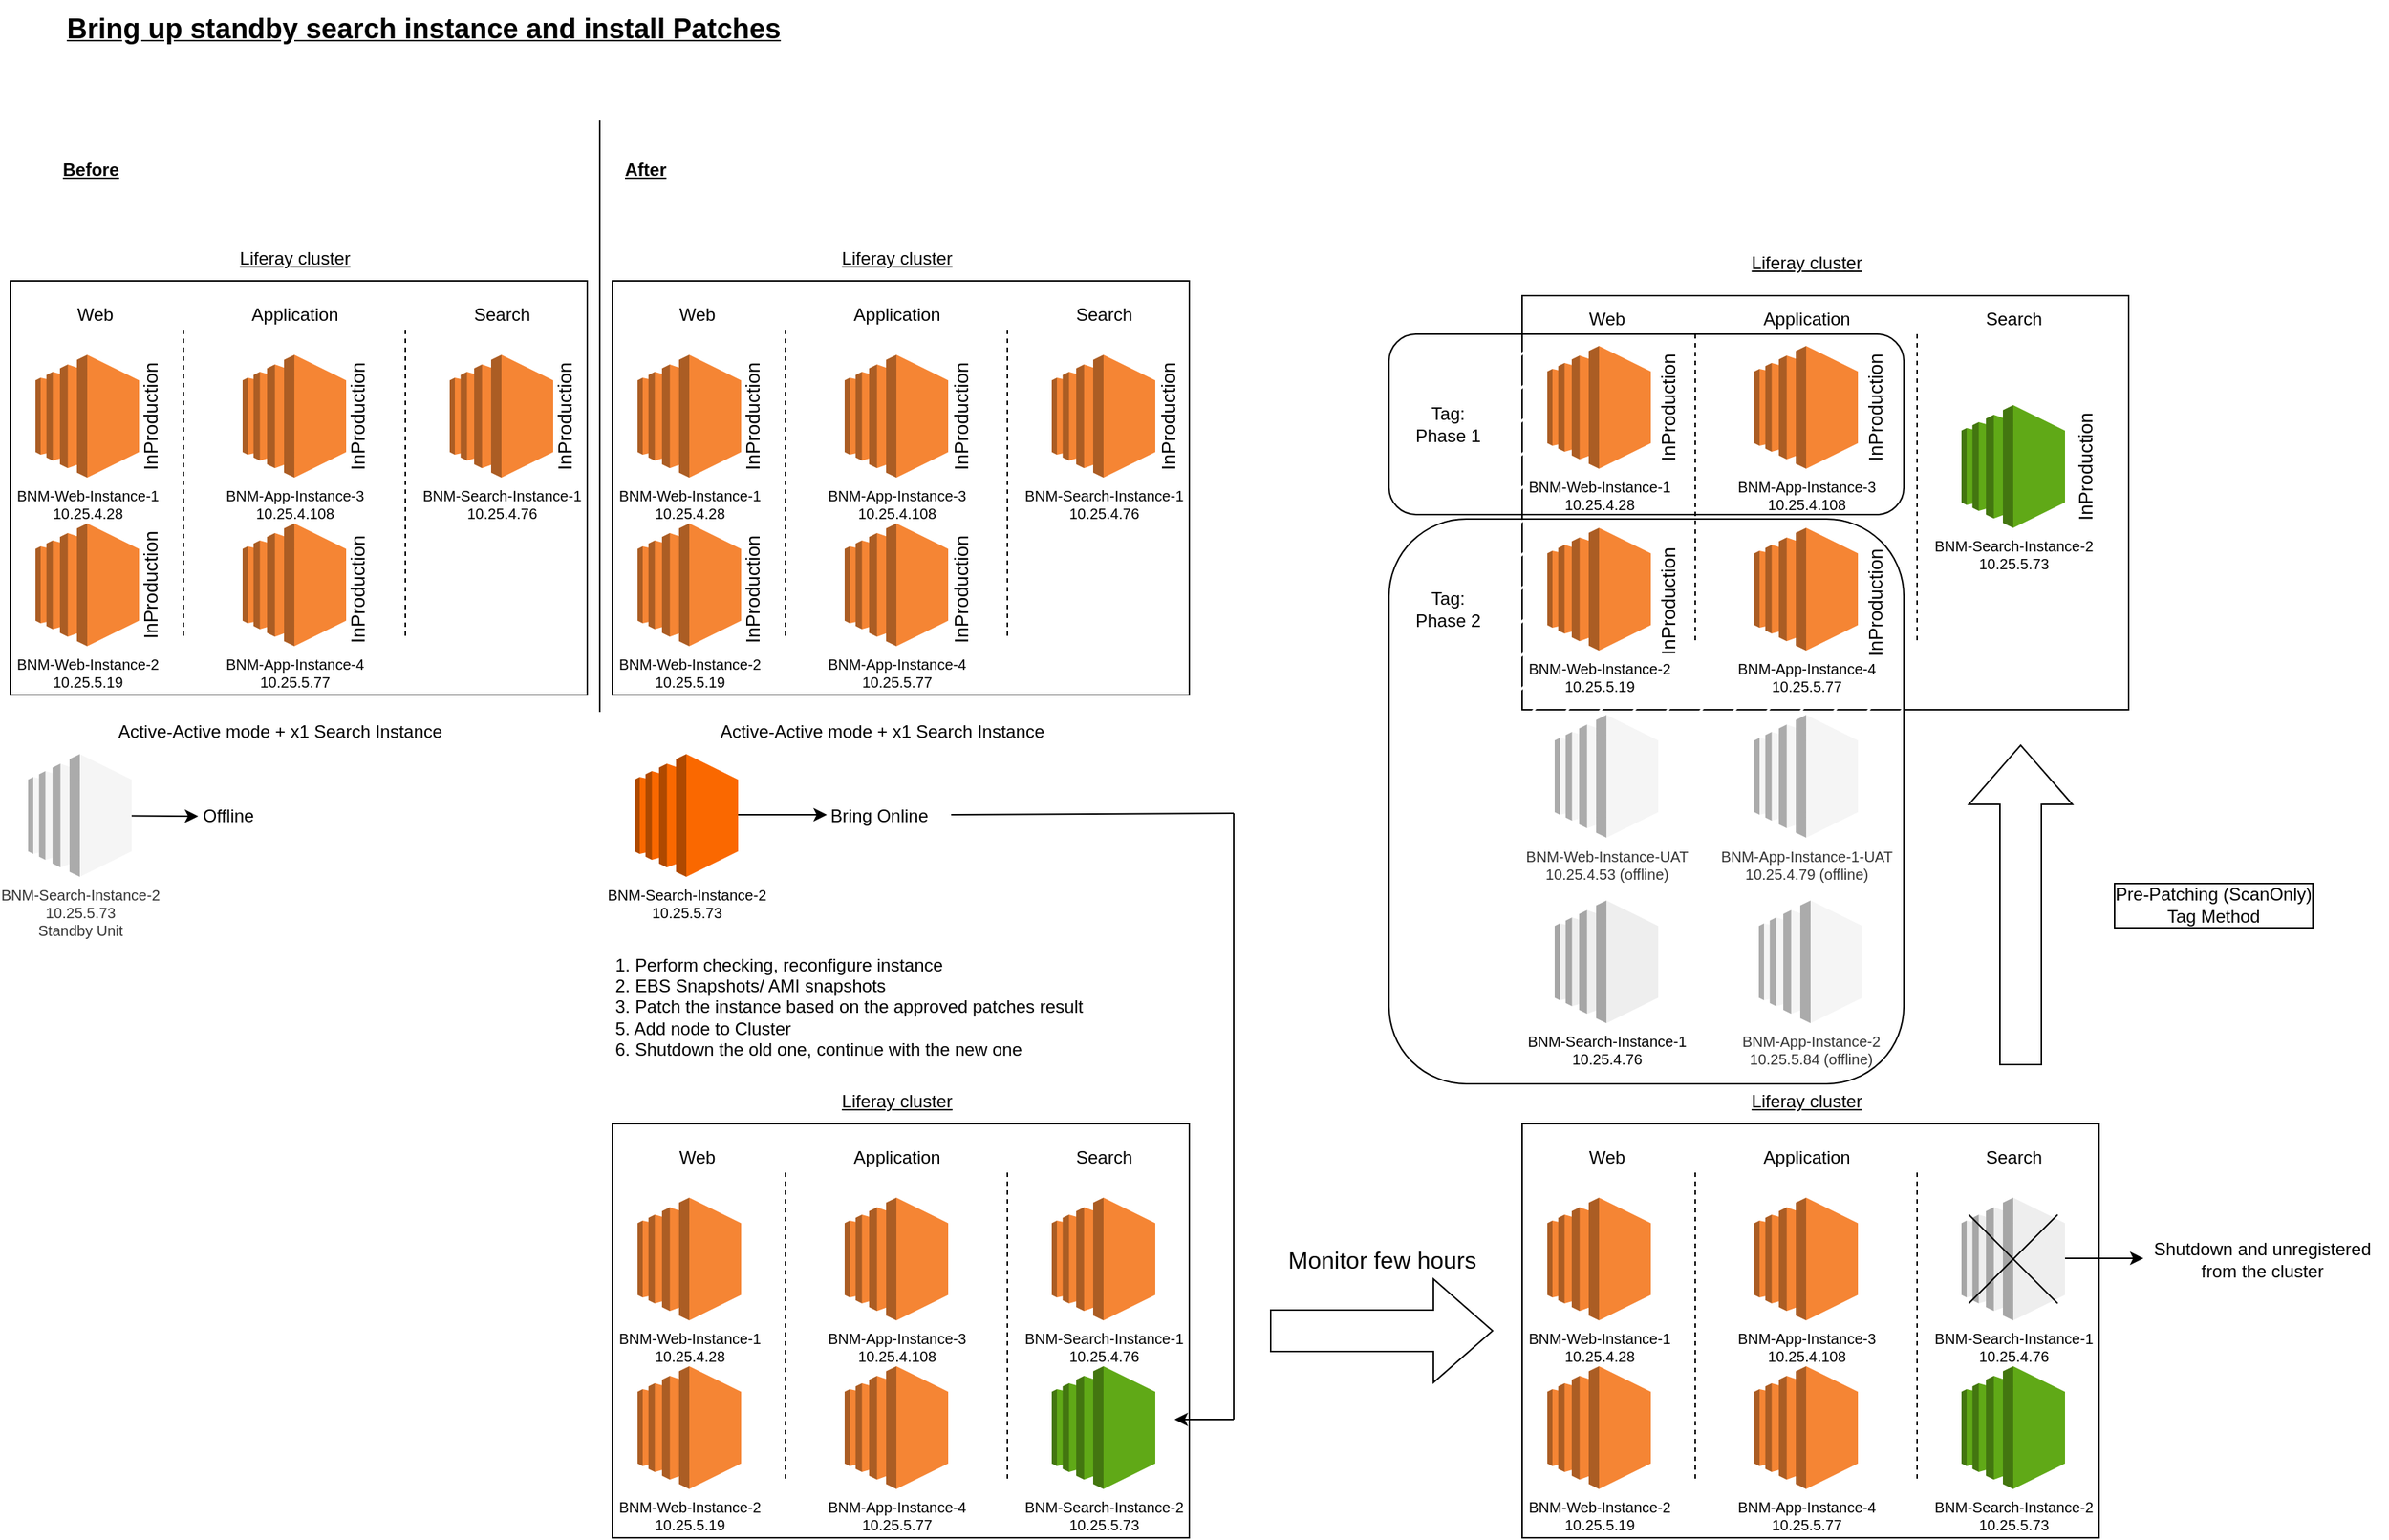 <mxfile version="23.0.1" type="github">
  <diagram name="Page-1" id="-mjlqebvSr8Z0SdgE8bW">
    <mxGraphModel dx="819" dy="383" grid="1" gridSize="10" guides="1" tooltips="1" connect="1" arrows="1" fold="1" page="1" pageScale="1" pageWidth="850" pageHeight="1100" math="0" shadow="0">
      <root>
        <mxCell id="0" />
        <mxCell id="1" parent="0" />
        <mxCell id="5FVByCgZ-Wp0GAzIwcAn-2" value="Bring up standby search instance and install Patches" style="text;html=1;align=center;verticalAlign=middle;resizable=0;points=[];autosize=1;strokeColor=none;fillColor=none;fontSize=19;fontStyle=5" parent="1" vertex="1">
          <mxGeometry x="32" y="40" width="510" height="40" as="geometry" />
        </mxCell>
        <mxCell id="5FVByCgZ-Wp0GAzIwcAn-3" value="Before" style="text;html=1;align=center;verticalAlign=middle;resizable=0;points=[];autosize=1;strokeColor=none;fillColor=none;fontStyle=5" parent="1" vertex="1">
          <mxGeometry x="32" y="140" width="60" height="30" as="geometry" />
        </mxCell>
        <mxCell id="5FVByCgZ-Wp0GAzIwcAn-5" value="" style="endArrow=none;html=1;rounded=0;" parent="1" edge="1">
          <mxGeometry width="50" height="50" relative="1" as="geometry">
            <mxPoint x="406.44" y="521.5" as="sourcePoint" />
            <mxPoint x="406.44" y="121.5" as="targetPoint" />
          </mxGeometry>
        </mxCell>
        <mxCell id="5FVByCgZ-Wp0GAzIwcAn-6" value="After" style="text;html=1;align=center;verticalAlign=middle;resizable=0;points=[];autosize=1;strokeColor=none;fillColor=none;fontStyle=5" parent="1" vertex="1">
          <mxGeometry x="412" y="140" width="50" height="30" as="geometry" />
        </mxCell>
        <mxCell id="TRkRwzScEhr-TnR55P3y-11" value="" style="rounded=0;whiteSpace=wrap;html=1;" parent="1" vertex="1">
          <mxGeometry x="8" y="230" width="390" height="280" as="geometry" />
        </mxCell>
        <mxCell id="5FVByCgZ-Wp0GAzIwcAn-1" value="BNM-Web-Instance-1&lt;br&gt;10.25.4.28" style="outlineConnect=0;dashed=0;verticalLabelPosition=bottom;verticalAlign=top;align=center;html=1;shape=mxgraph.aws3.ec2;fillColor=#F58534;gradientColor=none;shadow=0;fontSize=10;" parent="1" vertex="1">
          <mxGeometry x="25" y="280" width="70" height="83" as="geometry" />
        </mxCell>
        <mxCell id="5FVByCgZ-Wp0GAzIwcAn-4" value="BNM-Web-Instance-2&lt;br&gt;10.25.5.19" style="outlineConnect=0;dashed=0;verticalLabelPosition=bottom;verticalAlign=top;align=center;html=1;shape=mxgraph.aws3.ec2;fillColor=#F58534;gradientColor=none;shadow=0;fontSize=10;" parent="1" vertex="1">
          <mxGeometry x="25" y="394" width="70" height="83" as="geometry" />
        </mxCell>
        <mxCell id="TRkRwzScEhr-TnR55P3y-1" value="" style="endArrow=none;dashed=1;html=1;rounded=0;shadow=0;" parent="1" edge="1">
          <mxGeometry width="50" height="50" relative="1" as="geometry">
            <mxPoint x="125" y="470" as="sourcePoint" />
            <mxPoint x="125" y="260" as="targetPoint" />
          </mxGeometry>
        </mxCell>
        <mxCell id="TRkRwzScEhr-TnR55P3y-2" value="BNM-App-Instance-3&lt;br&gt;10.25.4.108" style="outlineConnect=0;dashed=0;verticalLabelPosition=bottom;verticalAlign=top;align=center;html=1;shape=mxgraph.aws3.ec2;fillColor=#F58534;gradientColor=none;shadow=0;fontSize=10;" parent="1" vertex="1">
          <mxGeometry x="165" y="280" width="70" height="83" as="geometry" />
        </mxCell>
        <mxCell id="TRkRwzScEhr-TnR55P3y-3" value="BNM-App-Instance-4&lt;br&gt;10.25.5.77" style="outlineConnect=0;dashed=0;verticalLabelPosition=bottom;verticalAlign=top;align=center;html=1;shape=mxgraph.aws3.ec2;fillColor=#F58534;gradientColor=none;shadow=0;fontSize=10;" parent="1" vertex="1">
          <mxGeometry x="165" y="394" width="70" height="83" as="geometry" />
        </mxCell>
        <mxCell id="TRkRwzScEhr-TnR55P3y-4" value="" style="endArrow=none;dashed=1;html=1;rounded=0;shadow=0;" parent="1" edge="1">
          <mxGeometry width="50" height="50" relative="1" as="geometry">
            <mxPoint x="275" y="470" as="sourcePoint" />
            <mxPoint x="275" y="260" as="targetPoint" />
          </mxGeometry>
        </mxCell>
        <mxCell id="TRkRwzScEhr-TnR55P3y-5" value="BNM-Search-Instance-1&lt;br&gt;10.25.4.76" style="outlineConnect=0;dashed=0;verticalLabelPosition=bottom;verticalAlign=top;align=center;html=1;shape=mxgraph.aws3.ec2;fillColor=#F58534;gradientColor=none;shadow=0;fontSize=10;" parent="1" vertex="1">
          <mxGeometry x="305" y="280" width="70" height="83" as="geometry" />
        </mxCell>
        <mxCell id="TRkRwzScEhr-TnR55P3y-7" value="Web" style="text;html=1;align=center;verticalAlign=middle;resizable=0;points=[];autosize=1;strokeColor=none;fillColor=none;shadow=0;" parent="1" vertex="1">
          <mxGeometry x="40" y="238" width="50" height="30" as="geometry" />
        </mxCell>
        <mxCell id="TRkRwzScEhr-TnR55P3y-8" value="Application" style="text;html=1;align=center;verticalAlign=middle;resizable=0;points=[];autosize=1;strokeColor=none;fillColor=none;shadow=0;" parent="1" vertex="1">
          <mxGeometry x="160" y="238" width="80" height="30" as="geometry" />
        </mxCell>
        <mxCell id="TRkRwzScEhr-TnR55P3y-9" value="Search" style="text;html=1;align=center;verticalAlign=middle;resizable=0;points=[];autosize=1;strokeColor=none;fillColor=none;shadow=0;" parent="1" vertex="1">
          <mxGeometry x="310" y="238" width="60" height="30" as="geometry" />
        </mxCell>
        <mxCell id="TRkRwzScEhr-TnR55P3y-12" value="Liferay cluster" style="text;html=1;align=center;verticalAlign=middle;resizable=0;points=[];autosize=1;strokeColor=none;fillColor=none;fontStyle=4" parent="1" vertex="1">
          <mxGeometry x="150" y="200" width="100" height="30" as="geometry" />
        </mxCell>
        <mxCell id="TRkRwzScEhr-TnR55P3y-14" value="Active-Active mode + x1 Search Instance" style="text;html=1;align=center;verticalAlign=middle;resizable=0;points=[];autosize=1;strokeColor=none;fillColor=none;" parent="1" vertex="1">
          <mxGeometry x="70" y="520" width="240" height="30" as="geometry" />
        </mxCell>
        <mxCell id="TRkRwzScEhr-TnR55P3y-15" value="" style="endArrow=classic;html=1;rounded=0;" parent="1" source="TRkRwzScEhr-TnR55P3y-13" edge="1">
          <mxGeometry width="50" height="50" relative="1" as="geometry">
            <mxPoint x="337.5" y="420" as="sourcePoint" />
            <mxPoint x="135" y="592" as="targetPoint" />
          </mxGeometry>
        </mxCell>
        <mxCell id="TRkRwzScEhr-TnR55P3y-13" value="BNM-Search-Instance-2&lt;br&gt;10.25.5.73&lt;br&gt;Standby Unit" style="outlineConnect=0;dashed=0;verticalLabelPosition=bottom;verticalAlign=top;align=center;html=1;shape=mxgraph.aws3.ec2;fillColor=#f5f5f5;shadow=0;fontSize=10;fontColor=#333333;strokeColor=#666666;" parent="1" vertex="1">
          <mxGeometry x="20" y="550" width="70" height="83" as="geometry" />
        </mxCell>
        <mxCell id="TRkRwzScEhr-TnR55P3y-17" value="Offline" style="text;html=1;align=center;verticalAlign=middle;resizable=0;points=[];autosize=1;strokeColor=none;fillColor=none;labelBackgroundColor=none;labelBorderColor=none;" parent="1" vertex="1">
          <mxGeometry x="125" y="576.5" width="60" height="30" as="geometry" />
        </mxCell>
        <mxCell id="TRkRwzScEhr-TnR55P3y-18" value="" style="rounded=0;whiteSpace=wrap;html=1;" parent="1" vertex="1">
          <mxGeometry x="415" y="230" width="390" height="280" as="geometry" />
        </mxCell>
        <mxCell id="TRkRwzScEhr-TnR55P3y-19" value="BNM-Web-Instance-1&lt;br&gt;10.25.4.28" style="outlineConnect=0;dashed=0;verticalLabelPosition=bottom;verticalAlign=top;align=center;html=1;shape=mxgraph.aws3.ec2;fillColor=#F58534;gradientColor=none;shadow=0;fontSize=10;" parent="1" vertex="1">
          <mxGeometry x="432" y="280" width="70" height="83" as="geometry" />
        </mxCell>
        <mxCell id="TRkRwzScEhr-TnR55P3y-20" value="BNM-Web-Instance-2&lt;br&gt;10.25.5.19" style="outlineConnect=0;dashed=0;verticalLabelPosition=bottom;verticalAlign=top;align=center;html=1;shape=mxgraph.aws3.ec2;fillColor=#F58534;gradientColor=none;shadow=0;fontSize=10;" parent="1" vertex="1">
          <mxGeometry x="432" y="394" width="70" height="83" as="geometry" />
        </mxCell>
        <mxCell id="TRkRwzScEhr-TnR55P3y-21" value="" style="endArrow=none;dashed=1;html=1;rounded=0;shadow=0;" parent="1" edge="1">
          <mxGeometry width="50" height="50" relative="1" as="geometry">
            <mxPoint x="532" y="470" as="sourcePoint" />
            <mxPoint x="532" y="260" as="targetPoint" />
          </mxGeometry>
        </mxCell>
        <mxCell id="TRkRwzScEhr-TnR55P3y-22" value="BNM-App-Instance-3&lt;br&gt;10.25.4.108" style="outlineConnect=0;dashed=0;verticalLabelPosition=bottom;verticalAlign=top;align=center;html=1;shape=mxgraph.aws3.ec2;fillColor=#F58534;gradientColor=none;shadow=0;fontSize=10;" parent="1" vertex="1">
          <mxGeometry x="572" y="280" width="70" height="83" as="geometry" />
        </mxCell>
        <mxCell id="TRkRwzScEhr-TnR55P3y-23" value="BNM-App-Instance-4&lt;br&gt;10.25.5.77" style="outlineConnect=0;dashed=0;verticalLabelPosition=bottom;verticalAlign=top;align=center;html=1;shape=mxgraph.aws3.ec2;fillColor=#F58534;gradientColor=none;shadow=0;fontSize=10;" parent="1" vertex="1">
          <mxGeometry x="572" y="394" width="70" height="83" as="geometry" />
        </mxCell>
        <mxCell id="TRkRwzScEhr-TnR55P3y-24" value="" style="endArrow=none;dashed=1;html=1;rounded=0;shadow=0;" parent="1" edge="1">
          <mxGeometry width="50" height="50" relative="1" as="geometry">
            <mxPoint x="682" y="470" as="sourcePoint" />
            <mxPoint x="682" y="260" as="targetPoint" />
          </mxGeometry>
        </mxCell>
        <mxCell id="TRkRwzScEhr-TnR55P3y-25" value="BNM-Search-Instance-1&lt;br&gt;10.25.4.76" style="outlineConnect=0;dashed=0;verticalLabelPosition=bottom;verticalAlign=top;align=center;html=1;shape=mxgraph.aws3.ec2;fillColor=#F58534;gradientColor=none;shadow=0;fontSize=10;" parent="1" vertex="1">
          <mxGeometry x="712" y="280" width="70" height="83" as="geometry" />
        </mxCell>
        <mxCell id="TRkRwzScEhr-TnR55P3y-26" value="Web" style="text;html=1;align=center;verticalAlign=middle;resizable=0;points=[];autosize=1;strokeColor=none;fillColor=none;shadow=0;" parent="1" vertex="1">
          <mxGeometry x="447" y="238" width="50" height="30" as="geometry" />
        </mxCell>
        <mxCell id="TRkRwzScEhr-TnR55P3y-27" value="Application" style="text;html=1;align=center;verticalAlign=middle;resizable=0;points=[];autosize=1;strokeColor=none;fillColor=none;shadow=0;" parent="1" vertex="1">
          <mxGeometry x="567" y="238" width="80" height="30" as="geometry" />
        </mxCell>
        <mxCell id="TRkRwzScEhr-TnR55P3y-28" value="Search" style="text;html=1;align=center;verticalAlign=middle;resizable=0;points=[];autosize=1;strokeColor=none;fillColor=none;shadow=0;" parent="1" vertex="1">
          <mxGeometry x="717" y="238" width="60" height="30" as="geometry" />
        </mxCell>
        <mxCell id="TRkRwzScEhr-TnR55P3y-29" value="Liferay cluster" style="text;html=1;align=center;verticalAlign=middle;resizable=0;points=[];autosize=1;strokeColor=none;fillColor=none;fontStyle=4" parent="1" vertex="1">
          <mxGeometry x="557" y="200" width="100" height="30" as="geometry" />
        </mxCell>
        <mxCell id="TRkRwzScEhr-TnR55P3y-30" value="Active-Active mode + x1 Search Instance" style="text;html=1;align=center;verticalAlign=middle;resizable=0;points=[];autosize=1;strokeColor=none;fillColor=none;" parent="1" vertex="1">
          <mxGeometry x="477" y="520" width="240" height="30" as="geometry" />
        </mxCell>
        <mxCell id="TRkRwzScEhr-TnR55P3y-31" value="" style="endArrow=classic;html=1;rounded=0;" parent="1" edge="1">
          <mxGeometry width="50" height="50" relative="1" as="geometry">
            <mxPoint x="460" y="590.997" as="sourcePoint" />
            <mxPoint x="560" y="591" as="targetPoint" />
          </mxGeometry>
        </mxCell>
        <mxCell id="TRkRwzScEhr-TnR55P3y-32" value="BNM-Search-Instance-2&lt;br&gt;10.25.5.73" style="outlineConnect=0;dashed=0;verticalLabelPosition=bottom;verticalAlign=top;align=center;html=1;shape=mxgraph.aws3.ec2;fillColor=#fa6800;shadow=0;fontSize=10;fontColor=#000000;strokeColor=#C73500;" parent="1" vertex="1">
          <mxGeometry x="430" y="550" width="70" height="83" as="geometry" />
        </mxCell>
        <mxCell id="TRkRwzScEhr-TnR55P3y-33" value="Bring Online" style="text;html=1;align=center;verticalAlign=middle;resizable=0;points=[];autosize=1;strokeColor=none;fillColor=none;labelBackgroundColor=none;labelBorderColor=none;" parent="1" vertex="1">
          <mxGeometry x="550" y="576.5" width="90" height="30" as="geometry" />
        </mxCell>
        <mxCell id="TRkRwzScEhr-TnR55P3y-35" value="1. Perform checking, reconfigure instance&lt;br&gt;2. EBS Snapshots/ AMI snapshots&lt;br&gt;3. Patch the instance based on the approved patches result&lt;br&gt;5. Add node to Cluster&lt;br&gt;6. Shutdown the old one, continue with the new one" style="text;html=1;align=left;verticalAlign=middle;resizable=0;points=[];autosize=1;strokeColor=none;fillColor=none;" parent="1" vertex="1">
          <mxGeometry x="415" y="676" width="340" height="90" as="geometry" />
        </mxCell>
        <mxCell id="TRkRwzScEhr-TnR55P3y-48" value="" style="rounded=0;whiteSpace=wrap;html=1;" parent="1" vertex="1">
          <mxGeometry x="415" y="800" width="390" height="280" as="geometry" />
        </mxCell>
        <mxCell id="TRkRwzScEhr-TnR55P3y-49" value="BNM-Web-Instance-1&lt;br&gt;10.25.4.28" style="outlineConnect=0;dashed=0;verticalLabelPosition=bottom;verticalAlign=top;align=center;html=1;shape=mxgraph.aws3.ec2;fillColor=#F58534;gradientColor=none;shadow=0;fontSize=10;" parent="1" vertex="1">
          <mxGeometry x="432" y="850" width="70" height="83" as="geometry" />
        </mxCell>
        <mxCell id="TRkRwzScEhr-TnR55P3y-50" value="BNM-Web-Instance-2&lt;br&gt;10.25.5.19" style="outlineConnect=0;dashed=0;verticalLabelPosition=bottom;verticalAlign=top;align=center;html=1;shape=mxgraph.aws3.ec2;fillColor=#F58534;gradientColor=none;shadow=0;fontSize=10;" parent="1" vertex="1">
          <mxGeometry x="432" y="964" width="70" height="83" as="geometry" />
        </mxCell>
        <mxCell id="TRkRwzScEhr-TnR55P3y-51" value="" style="endArrow=none;dashed=1;html=1;rounded=0;shadow=0;" parent="1" edge="1">
          <mxGeometry width="50" height="50" relative="1" as="geometry">
            <mxPoint x="532" y="1040" as="sourcePoint" />
            <mxPoint x="532" y="830" as="targetPoint" />
          </mxGeometry>
        </mxCell>
        <mxCell id="TRkRwzScEhr-TnR55P3y-52" value="BNM-App-Instance-3&lt;br&gt;10.25.4.108" style="outlineConnect=0;dashed=0;verticalLabelPosition=bottom;verticalAlign=top;align=center;html=1;shape=mxgraph.aws3.ec2;fillColor=#F58534;gradientColor=none;shadow=0;fontSize=10;" parent="1" vertex="1">
          <mxGeometry x="572" y="850" width="70" height="83" as="geometry" />
        </mxCell>
        <mxCell id="TRkRwzScEhr-TnR55P3y-53" value="BNM-App-Instance-4&lt;br&gt;10.25.5.77" style="outlineConnect=0;dashed=0;verticalLabelPosition=bottom;verticalAlign=top;align=center;html=1;shape=mxgraph.aws3.ec2;fillColor=#F58534;gradientColor=none;shadow=0;fontSize=10;" parent="1" vertex="1">
          <mxGeometry x="572" y="964" width="70" height="83" as="geometry" />
        </mxCell>
        <mxCell id="TRkRwzScEhr-TnR55P3y-54" value="" style="endArrow=none;dashed=1;html=1;rounded=0;shadow=0;" parent="1" edge="1">
          <mxGeometry width="50" height="50" relative="1" as="geometry">
            <mxPoint x="682" y="1040" as="sourcePoint" />
            <mxPoint x="682" y="830" as="targetPoint" />
          </mxGeometry>
        </mxCell>
        <mxCell id="TRkRwzScEhr-TnR55P3y-55" value="BNM-Search-Instance-1&lt;br&gt;10.25.4.76" style="outlineConnect=0;dashed=0;verticalLabelPosition=bottom;verticalAlign=top;align=center;html=1;shape=mxgraph.aws3.ec2;fillColor=#F58534;gradientColor=none;shadow=0;fontSize=10;" parent="1" vertex="1">
          <mxGeometry x="712" y="850" width="70" height="83" as="geometry" />
        </mxCell>
        <mxCell id="TRkRwzScEhr-TnR55P3y-56" value="Web" style="text;html=1;align=center;verticalAlign=middle;resizable=0;points=[];autosize=1;strokeColor=none;fillColor=none;shadow=0;" parent="1" vertex="1">
          <mxGeometry x="447" y="808" width="50" height="30" as="geometry" />
        </mxCell>
        <mxCell id="TRkRwzScEhr-TnR55P3y-57" value="Application" style="text;html=1;align=center;verticalAlign=middle;resizable=0;points=[];autosize=1;strokeColor=none;fillColor=none;shadow=0;" parent="1" vertex="1">
          <mxGeometry x="567" y="808" width="80" height="30" as="geometry" />
        </mxCell>
        <mxCell id="TRkRwzScEhr-TnR55P3y-58" value="Search" style="text;html=1;align=center;verticalAlign=middle;resizable=0;points=[];autosize=1;strokeColor=none;fillColor=none;shadow=0;" parent="1" vertex="1">
          <mxGeometry x="717" y="808" width="60" height="30" as="geometry" />
        </mxCell>
        <mxCell id="TRkRwzScEhr-TnR55P3y-59" value="Liferay cluster" style="text;html=1;align=center;verticalAlign=middle;resizable=0;points=[];autosize=1;strokeColor=none;fillColor=none;fontStyle=4" parent="1" vertex="1">
          <mxGeometry x="557" y="770" width="100" height="30" as="geometry" />
        </mxCell>
        <mxCell id="TRkRwzScEhr-TnR55P3y-61" value="" style="endArrow=none;html=1;rounded=0;" parent="1" edge="1">
          <mxGeometry width="50" height="50" relative="1" as="geometry">
            <mxPoint x="644" y="591" as="sourcePoint" />
            <mxPoint x="835" y="590" as="targetPoint" />
          </mxGeometry>
        </mxCell>
        <mxCell id="TRkRwzScEhr-TnR55P3y-62" value="" style="endArrow=none;html=1;rounded=0;" parent="1" edge="1">
          <mxGeometry width="50" height="50" relative="1" as="geometry">
            <mxPoint x="835" y="1000" as="sourcePoint" />
            <mxPoint x="835" y="590" as="targetPoint" />
          </mxGeometry>
        </mxCell>
        <mxCell id="TRkRwzScEhr-TnR55P3y-63" value="" style="endArrow=classic;html=1;rounded=0;" parent="1" edge="1">
          <mxGeometry width="50" height="50" relative="1" as="geometry">
            <mxPoint x="835" y="1000" as="sourcePoint" />
            <mxPoint x="795" y="1000" as="targetPoint" />
          </mxGeometry>
        </mxCell>
        <mxCell id="TRkRwzScEhr-TnR55P3y-64" value="BNM-Search-Instance-2&lt;br&gt;10.25.5.73" style="outlineConnect=0;dashed=0;verticalLabelPosition=bottom;verticalAlign=top;align=center;html=1;shape=mxgraph.aws3.ec2;fillColor=#60a917;shadow=0;fontSize=10;fontColor=#000000;strokeColor=#2D7600;" parent="1" vertex="1">
          <mxGeometry x="712" y="964" width="70" height="83" as="geometry" />
        </mxCell>
        <mxCell id="TRkRwzScEhr-TnR55P3y-78" value="" style="rounded=0;whiteSpace=wrap;html=1;" parent="1" vertex="1">
          <mxGeometry x="1030" y="800" width="390" height="280" as="geometry" />
        </mxCell>
        <mxCell id="TRkRwzScEhr-TnR55P3y-79" value="BNM-Web-Instance-1&lt;br&gt;10.25.4.28" style="outlineConnect=0;dashed=0;verticalLabelPosition=bottom;verticalAlign=top;align=center;html=1;shape=mxgraph.aws3.ec2;fillColor=#F58534;gradientColor=none;shadow=0;fontSize=10;" parent="1" vertex="1">
          <mxGeometry x="1047" y="850" width="70" height="83" as="geometry" />
        </mxCell>
        <mxCell id="TRkRwzScEhr-TnR55P3y-80" value="BNM-Web-Instance-2&lt;br&gt;10.25.5.19" style="outlineConnect=0;dashed=0;verticalLabelPosition=bottom;verticalAlign=top;align=center;html=1;shape=mxgraph.aws3.ec2;fillColor=#F58534;gradientColor=none;shadow=0;fontSize=10;" parent="1" vertex="1">
          <mxGeometry x="1047" y="964" width="70" height="83" as="geometry" />
        </mxCell>
        <mxCell id="TRkRwzScEhr-TnR55P3y-81" value="" style="endArrow=none;dashed=1;html=1;rounded=0;shadow=0;" parent="1" edge="1">
          <mxGeometry width="50" height="50" relative="1" as="geometry">
            <mxPoint x="1147" y="1040" as="sourcePoint" />
            <mxPoint x="1147" y="830" as="targetPoint" />
          </mxGeometry>
        </mxCell>
        <mxCell id="TRkRwzScEhr-TnR55P3y-82" value="BNM-App-Instance-3&lt;br&gt;10.25.4.108" style="outlineConnect=0;dashed=0;verticalLabelPosition=bottom;verticalAlign=top;align=center;html=1;shape=mxgraph.aws3.ec2;fillColor=#F58534;gradientColor=none;shadow=0;fontSize=10;" parent="1" vertex="1">
          <mxGeometry x="1187" y="850" width="70" height="83" as="geometry" />
        </mxCell>
        <mxCell id="TRkRwzScEhr-TnR55P3y-83" value="BNM-App-Instance-4&lt;br&gt;10.25.5.77" style="outlineConnect=0;dashed=0;verticalLabelPosition=bottom;verticalAlign=top;align=center;html=1;shape=mxgraph.aws3.ec2;fillColor=#F58534;gradientColor=none;shadow=0;fontSize=10;" parent="1" vertex="1">
          <mxGeometry x="1187" y="964" width="70" height="83" as="geometry" />
        </mxCell>
        <mxCell id="TRkRwzScEhr-TnR55P3y-84" value="" style="endArrow=none;dashed=1;html=1;rounded=0;shadow=0;" parent="1" edge="1">
          <mxGeometry width="50" height="50" relative="1" as="geometry">
            <mxPoint x="1297" y="1040" as="sourcePoint" />
            <mxPoint x="1297" y="830" as="targetPoint" />
          </mxGeometry>
        </mxCell>
        <mxCell id="TRkRwzScEhr-TnR55P3y-86" value="Web" style="text;html=1;align=center;verticalAlign=middle;resizable=0;points=[];autosize=1;strokeColor=none;fillColor=none;shadow=0;" parent="1" vertex="1">
          <mxGeometry x="1062" y="808" width="50" height="30" as="geometry" />
        </mxCell>
        <mxCell id="TRkRwzScEhr-TnR55P3y-87" value="Application" style="text;html=1;align=center;verticalAlign=middle;resizable=0;points=[];autosize=1;strokeColor=none;fillColor=none;shadow=0;" parent="1" vertex="1">
          <mxGeometry x="1182" y="808" width="80" height="30" as="geometry" />
        </mxCell>
        <mxCell id="TRkRwzScEhr-TnR55P3y-88" value="Search" style="text;html=1;align=center;verticalAlign=middle;resizable=0;points=[];autosize=1;strokeColor=none;fillColor=none;shadow=0;" parent="1" vertex="1">
          <mxGeometry x="1332" y="808" width="60" height="30" as="geometry" />
        </mxCell>
        <mxCell id="TRkRwzScEhr-TnR55P3y-90" value="BNM-Search-Instance-2&lt;br&gt;10.25.5.73" style="outlineConnect=0;dashed=0;verticalLabelPosition=bottom;verticalAlign=top;align=center;html=1;shape=mxgraph.aws3.ec2;fillColor=#60a917;shadow=0;fontSize=10;fontColor=#000000;strokeColor=#2D7600;" parent="1" vertex="1">
          <mxGeometry x="1327" y="964" width="70" height="83" as="geometry" />
        </mxCell>
        <mxCell id="TRkRwzScEhr-TnR55P3y-91" value="Monitor few hours" style="text;html=1;align=center;verticalAlign=middle;resizable=0;points=[];autosize=1;strokeColor=none;fillColor=none;fontSize=16;" parent="1" vertex="1">
          <mxGeometry x="860" y="876.5" width="150" height="30" as="geometry" />
        </mxCell>
        <mxCell id="TRkRwzScEhr-TnR55P3y-93" value="" style="endArrow=classic;html=1;rounded=0;" parent="1" edge="1">
          <mxGeometry width="50" height="50" relative="1" as="geometry">
            <mxPoint x="1340" y="891" as="sourcePoint" />
            <mxPoint x="1450" y="891" as="targetPoint" />
          </mxGeometry>
        </mxCell>
        <mxCell id="TRkRwzScEhr-TnR55P3y-85" value="BNM-Search-Instance-1&lt;br&gt;10.25.4.76" style="outlineConnect=0;dashed=0;verticalLabelPosition=bottom;verticalAlign=top;align=center;html=1;shape=mxgraph.aws3.ec2;fillColor=#eeeeee;shadow=0;fontSize=10;strokeColor=#36393d;" parent="1" vertex="1">
          <mxGeometry x="1327" y="850" width="70" height="83" as="geometry" />
        </mxCell>
        <mxCell id="TRkRwzScEhr-TnR55P3y-94" value="Shutdown and unregistered &lt;br&gt;from the cluster" style="text;html=1;align=center;verticalAlign=middle;resizable=0;points=[];autosize=1;strokeColor=none;fillColor=none;" parent="1" vertex="1">
          <mxGeometry x="1445" y="871.5" width="170" height="40" as="geometry" />
        </mxCell>
        <mxCell id="TRkRwzScEhr-TnR55P3y-98" value="" style="shape=mxgraph.sysml.x;" parent="1" vertex="1">
          <mxGeometry x="1332" y="861.5" width="60" height="60" as="geometry" />
        </mxCell>
        <mxCell id="TRkRwzScEhr-TnR55P3y-103" value="" style="rounded=0;whiteSpace=wrap;html=1;" parent="1" vertex="1">
          <mxGeometry x="1030" y="240" width="410" height="280" as="geometry" />
        </mxCell>
        <mxCell id="TRkRwzScEhr-TnR55P3y-109" value="" style="endArrow=none;dashed=1;html=1;rounded=0;shadow=0;" parent="1" edge="1">
          <mxGeometry width="50" height="50" relative="1" as="geometry">
            <mxPoint x="1297" y="473" as="sourcePoint" />
            <mxPoint x="1297" y="263" as="targetPoint" />
          </mxGeometry>
        </mxCell>
        <mxCell id="TRkRwzScEhr-TnR55P3y-110" value="Web" style="text;html=1;align=center;verticalAlign=middle;resizable=0;points=[];autosize=1;strokeColor=none;fillColor=none;shadow=0;" parent="1" vertex="1">
          <mxGeometry x="1062" y="241" width="50" height="30" as="geometry" />
        </mxCell>
        <mxCell id="TRkRwzScEhr-TnR55P3y-111" value="Application" style="text;html=1;align=center;verticalAlign=middle;resizable=0;points=[];autosize=1;strokeColor=none;fillColor=none;shadow=0;" parent="1" vertex="1">
          <mxGeometry x="1182" y="241" width="80" height="30" as="geometry" />
        </mxCell>
        <mxCell id="TRkRwzScEhr-TnR55P3y-112" value="Search" style="text;html=1;align=center;verticalAlign=middle;resizable=0;points=[];autosize=1;strokeColor=none;fillColor=none;shadow=0;" parent="1" vertex="1">
          <mxGeometry x="1332" y="241" width="60" height="30" as="geometry" />
        </mxCell>
        <mxCell id="TRkRwzScEhr-TnR55P3y-113" value="BNM-Search-Instance-2&lt;br&gt;10.25.5.73" style="outlineConnect=0;dashed=0;verticalLabelPosition=bottom;verticalAlign=top;align=center;html=1;shape=mxgraph.aws3.ec2;fillColor=#60a917;shadow=0;fontSize=10;fontColor=#000000;strokeColor=#2D7600;" parent="1" vertex="1">
          <mxGeometry x="1327" y="314" width="70" height="83" as="geometry" />
        </mxCell>
        <mxCell id="TRkRwzScEhr-TnR55P3y-118" value="Pre-Patching (ScanOnly)&lt;br&gt;Tag Method" style="text;html=1;align=center;verticalAlign=middle;resizable=0;points=[];autosize=1;strokeColor=none;fillColor=none;labelBackgroundColor=none;labelBorderColor=default;" parent="1" vertex="1">
          <mxGeometry x="1417" y="632" width="160" height="40" as="geometry" />
        </mxCell>
        <mxCell id="TRkRwzScEhr-TnR55P3y-120" value="Liferay cluster" style="text;html=1;align=center;verticalAlign=middle;resizable=0;points=[];autosize=1;strokeColor=none;fillColor=none;fontStyle=4" parent="1" vertex="1">
          <mxGeometry x="1172" y="770" width="100" height="30" as="geometry" />
        </mxCell>
        <mxCell id="TRkRwzScEhr-TnR55P3y-122" value="Liferay cluster" style="text;html=1;align=center;verticalAlign=middle;resizable=0;points=[];autosize=1;strokeColor=none;fillColor=none;fontStyle=4" parent="1" vertex="1">
          <mxGeometry x="1172" y="203" width="100" height="30" as="geometry" />
        </mxCell>
        <mxCell id="TRkRwzScEhr-TnR55P3y-127" value="" style="rounded=1;whiteSpace=wrap;html=1;fillStyle=hatch;" parent="1" vertex="1">
          <mxGeometry x="940" y="266" width="348" height="122" as="geometry" />
        </mxCell>
        <mxCell id="TRkRwzScEhr-TnR55P3y-104" value="BNM-Web-Instance-1&lt;br&gt;10.25.4.28" style="outlineConnect=0;dashed=0;verticalLabelPosition=bottom;verticalAlign=top;align=center;html=1;shape=mxgraph.aws3.ec2;fillColor=#F58534;gradientColor=none;shadow=0;fontSize=10;" parent="1" vertex="1">
          <mxGeometry x="1047" y="274" width="70" height="83" as="geometry" />
        </mxCell>
        <mxCell id="TRkRwzScEhr-TnR55P3y-107" value="BNM-App-Instance-3&lt;br&gt;10.25.4.108" style="outlineConnect=0;dashed=0;verticalLabelPosition=bottom;verticalAlign=top;align=center;html=1;shape=mxgraph.aws3.ec2;fillColor=#F58534;gradientColor=none;shadow=0;fontSize=10;" parent="1" vertex="1">
          <mxGeometry x="1187" y="274" width="70" height="83" as="geometry" />
        </mxCell>
        <mxCell id="TRkRwzScEhr-TnR55P3y-128" value="" style="rounded=1;whiteSpace=wrap;html=1;labelBackgroundColor=none;gradientColor=none;strokeColor=default;fillStyle=hatch;" parent="1" vertex="1">
          <mxGeometry x="940" y="391" width="348" height="382" as="geometry" />
        </mxCell>
        <mxCell id="TRkRwzScEhr-TnR55P3y-108" value="BNM-App-Instance-4&lt;br&gt;10.25.5.77" style="outlineConnect=0;dashed=0;verticalLabelPosition=bottom;verticalAlign=top;align=center;html=1;shape=mxgraph.aws3.ec2;fillColor=#F58534;gradientColor=none;shadow=0;fontSize=10;" parent="1" vertex="1">
          <mxGeometry x="1187" y="397" width="70" height="83" as="geometry" />
        </mxCell>
        <mxCell id="TRkRwzScEhr-TnR55P3y-105" value="BNM-Web-Instance-2&lt;br&gt;10.25.5.19" style="outlineConnect=0;dashed=0;verticalLabelPosition=bottom;verticalAlign=top;align=center;html=1;shape=mxgraph.aws3.ec2;fillColor=#F58534;gradientColor=none;shadow=0;fontSize=10;" parent="1" vertex="1">
          <mxGeometry x="1047" y="397" width="70" height="83" as="geometry" />
        </mxCell>
        <mxCell id="TRkRwzScEhr-TnR55P3y-129" value="Tag: Phase 1" style="text;html=1;strokeColor=none;fillColor=none;align=center;verticalAlign=middle;whiteSpace=wrap;rounded=0;" parent="1" vertex="1">
          <mxGeometry x="950" y="312" width="60" height="30" as="geometry" />
        </mxCell>
        <mxCell id="TRkRwzScEhr-TnR55P3y-130" value="Tag: Phase 2" style="text;html=1;strokeColor=none;fillColor=none;align=center;verticalAlign=middle;whiteSpace=wrap;rounded=0;" parent="1" vertex="1">
          <mxGeometry x="950" y="437" width="60" height="30" as="geometry" />
        </mxCell>
        <mxCell id="TRkRwzScEhr-TnR55P3y-124" value="BNM-App-Instance-1-UAT&lt;br&gt;10.25.4.79 (offline)" style="outlineConnect=0;dashed=0;verticalLabelPosition=bottom;verticalAlign=top;align=center;html=1;shape=mxgraph.aws3.ec2;fillColor=#f5f5f5;shadow=0;fontSize=10;fontColor=#333333;strokeColor=#666666;" parent="1" vertex="1">
          <mxGeometry x="1187" y="523.5" width="70" height="83" as="geometry" />
        </mxCell>
        <mxCell id="TRkRwzScEhr-TnR55P3y-123" value="BNM-Web-Instance-UAT&lt;br&gt;10.25.4.53 (offline)" style="outlineConnect=0;dashed=0;verticalLabelPosition=bottom;verticalAlign=top;align=center;html=1;shape=mxgraph.aws3.ec2;fillColor=#f5f5f5;shadow=0;fontSize=10;fontColor=#333333;strokeColor=#666666;" parent="1" vertex="1">
          <mxGeometry x="1052" y="523.5" width="70" height="83" as="geometry" />
        </mxCell>
        <mxCell id="TRkRwzScEhr-TnR55P3y-125" value="BNM-App-Instance-2&lt;br&gt;10.25.5.84 (offline)" style="outlineConnect=0;dashed=0;verticalLabelPosition=bottom;verticalAlign=top;align=center;html=1;shape=mxgraph.aws3.ec2;fillColor=#f5f5f5;shadow=0;fontSize=10;fontColor=#333333;strokeColor=#666666;" parent="1" vertex="1">
          <mxGeometry x="1190" y="649" width="70" height="83" as="geometry" />
        </mxCell>
        <mxCell id="TRkRwzScEhr-TnR55P3y-106" value="" style="endArrow=none;dashed=1;html=1;rounded=0;shadow=0;" parent="1" edge="1">
          <mxGeometry width="50" height="50" relative="1" as="geometry">
            <mxPoint x="1147" y="473" as="sourcePoint" />
            <mxPoint x="1147" y="263" as="targetPoint" />
          </mxGeometry>
        </mxCell>
        <mxCell id="TRkRwzScEhr-TnR55P3y-133" value="" style="html=1;shadow=0;dashed=0;align=center;verticalAlign=middle;shape=mxgraph.arrows2.arrow;dy=0.6;dx=40;notch=0;" parent="1" vertex="1">
          <mxGeometry x="860" y="905" width="150" height="70" as="geometry" />
        </mxCell>
        <mxCell id="TRkRwzScEhr-TnR55P3y-134" value="" style="html=1;shadow=0;dashed=0;align=center;verticalAlign=middle;shape=mxgraph.arrows2.arrow;dy=0.6;dx=40;direction=north;notch=0;" parent="1" vertex="1">
          <mxGeometry x="1332" y="544" width="70" height="216" as="geometry" />
        </mxCell>
        <mxCell id="TRkRwzScEhr-TnR55P3y-135" value="InProduction" style="text;html=1;strokeColor=none;fillColor=none;align=center;verticalAlign=middle;whiteSpace=wrap;rounded=0;rotation=-90;fontSize=13;" parent="1" vertex="1">
          <mxGeometry x="72" y="306.5" width="60" height="30" as="geometry" />
        </mxCell>
        <mxCell id="TRkRwzScEhr-TnR55P3y-136" value="InProduction" style="text;html=1;strokeColor=none;fillColor=none;align=center;verticalAlign=middle;whiteSpace=wrap;rounded=0;rotation=-90;fontSize=13;" parent="1" vertex="1">
          <mxGeometry x="72" y="420.5" width="60" height="30" as="geometry" />
        </mxCell>
        <mxCell id="TRkRwzScEhr-TnR55P3y-137" value="InProduction" style="text;html=1;strokeColor=none;fillColor=none;align=center;verticalAlign=middle;whiteSpace=wrap;rounded=0;rotation=-90;fontSize=13;" parent="1" vertex="1">
          <mxGeometry x="212" y="423.5" width="60" height="30" as="geometry" />
        </mxCell>
        <mxCell id="TRkRwzScEhr-TnR55P3y-138" value="InProduction" style="text;html=1;strokeColor=none;fillColor=none;align=center;verticalAlign=middle;whiteSpace=wrap;rounded=0;rotation=-90;fontSize=13;" parent="1" vertex="1">
          <mxGeometry x="212" y="306.5" width="60" height="30" as="geometry" />
        </mxCell>
        <mxCell id="TRkRwzScEhr-TnR55P3y-139" value="InProduction" style="text;html=1;strokeColor=none;fillColor=none;align=center;verticalAlign=middle;whiteSpace=wrap;rounded=0;rotation=-90;fontSize=13;" parent="1" vertex="1">
          <mxGeometry x="352" y="306.5" width="60" height="30" as="geometry" />
        </mxCell>
        <mxCell id="TRkRwzScEhr-TnR55P3y-141" value="InProduction" style="text;html=1;strokeColor=none;fillColor=none;align=center;verticalAlign=middle;whiteSpace=wrap;rounded=0;rotation=-90;fontSize=13;" parent="1" vertex="1">
          <mxGeometry x="479" y="306.5" width="60" height="30" as="geometry" />
        </mxCell>
        <mxCell id="TRkRwzScEhr-TnR55P3y-145" value="InProduction" style="text;html=1;strokeColor=none;fillColor=none;align=center;verticalAlign=middle;whiteSpace=wrap;rounded=0;rotation=-90;fontSize=13;" parent="1" vertex="1">
          <mxGeometry x="479" y="423.5" width="60" height="30" as="geometry" />
        </mxCell>
        <mxCell id="TRkRwzScEhr-TnR55P3y-147" value="InProduction" style="text;html=1;strokeColor=none;fillColor=none;align=center;verticalAlign=middle;whiteSpace=wrap;rounded=0;rotation=-90;fontSize=13;" parent="1" vertex="1">
          <mxGeometry x="620" y="423.5" width="60" height="30" as="geometry" />
        </mxCell>
        <mxCell id="TRkRwzScEhr-TnR55P3y-148" value="InProduction" style="text;html=1;strokeColor=none;fillColor=none;align=center;verticalAlign=middle;whiteSpace=wrap;rounded=0;rotation=-90;fontSize=13;" parent="1" vertex="1">
          <mxGeometry x="620" y="306.5" width="60" height="30" as="geometry" />
        </mxCell>
        <mxCell id="TRkRwzScEhr-TnR55P3y-149" value="InProduction" style="text;html=1;strokeColor=none;fillColor=none;align=center;verticalAlign=middle;whiteSpace=wrap;rounded=0;rotation=-90;fontSize=13;" parent="1" vertex="1">
          <mxGeometry x="760" y="306.5" width="60" height="30" as="geometry" />
        </mxCell>
        <mxCell id="TRkRwzScEhr-TnR55P3y-150" value="InProduction" style="text;html=1;strokeColor=none;fillColor=none;align=center;verticalAlign=middle;whiteSpace=wrap;rounded=0;rotation=-90;fontSize=13;" parent="1" vertex="1">
          <mxGeometry x="1098" y="300.5" width="60" height="30" as="geometry" />
        </mxCell>
        <mxCell id="TRkRwzScEhr-TnR55P3y-152" value="InProduction" style="text;html=1;strokeColor=none;fillColor=none;align=center;verticalAlign=middle;whiteSpace=wrap;rounded=0;rotation=-90;fontSize=13;" parent="1" vertex="1">
          <mxGeometry x="1098" y="431.5" width="60" height="30" as="geometry" />
        </mxCell>
        <mxCell id="TRkRwzScEhr-TnR55P3y-154" value="InProduction" style="text;html=1;strokeColor=none;fillColor=none;align=center;verticalAlign=middle;whiteSpace=wrap;rounded=0;rotation=-90;fontSize=13;" parent="1" vertex="1">
          <mxGeometry x="1238" y="300.5" width="60" height="30" as="geometry" />
        </mxCell>
        <mxCell id="TRkRwzScEhr-TnR55P3y-155" value="InProduction" style="text;html=1;strokeColor=none;fillColor=none;align=center;verticalAlign=middle;whiteSpace=wrap;rounded=0;rotation=-90;fontSize=13;" parent="1" vertex="1">
          <mxGeometry x="1238" y="432.5" width="60" height="30" as="geometry" />
        </mxCell>
        <mxCell id="TRkRwzScEhr-TnR55P3y-156" value="InProduction" style="text;html=1;strokeColor=none;fillColor=none;align=center;verticalAlign=middle;whiteSpace=wrap;rounded=0;rotation=-90;fontSize=13;" parent="1" vertex="1">
          <mxGeometry x="1380" y="340.5" width="60" height="30" as="geometry" />
        </mxCell>
        <mxCell id="TRkRwzScEhr-TnR55P3y-158" value="BNM-Search-Instance-1&lt;br&gt;10.25.4.76" style="outlineConnect=0;dashed=0;verticalLabelPosition=bottom;verticalAlign=top;align=center;html=1;shape=mxgraph.aws3.ec2;fillColor=#eeeeee;shadow=0;fontSize=10;strokeColor=#36393d;" parent="1" vertex="1">
          <mxGeometry x="1052" y="649" width="70" height="83" as="geometry" />
        </mxCell>
      </root>
    </mxGraphModel>
  </diagram>
</mxfile>
